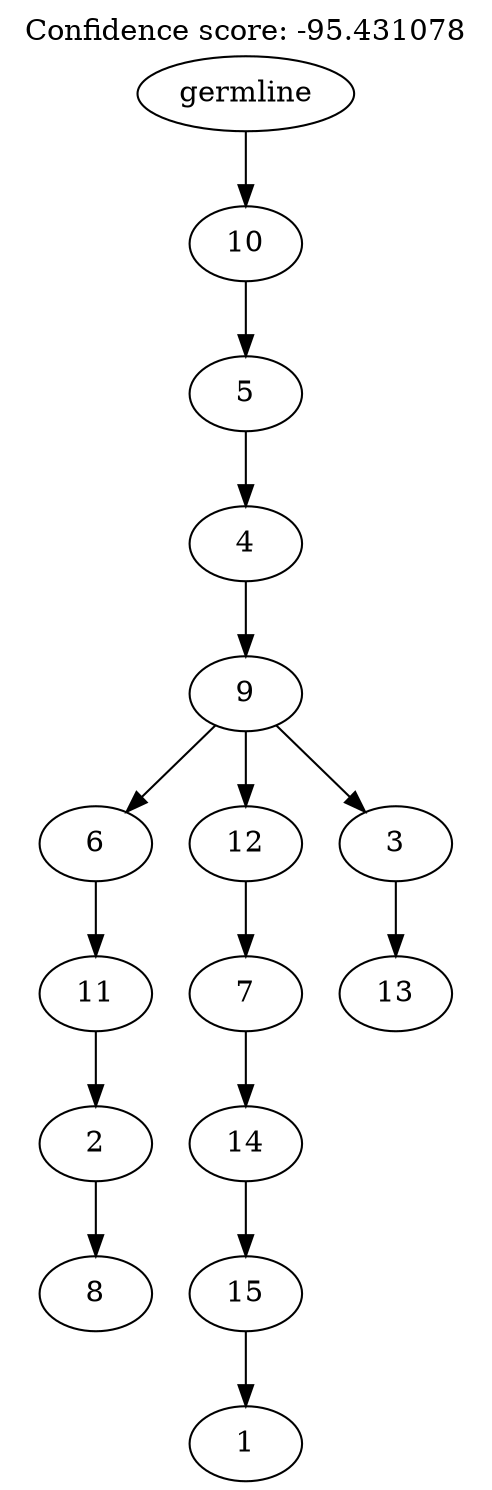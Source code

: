 digraph g {
	"14" -> "15";
	"15" [label="8"];
	"13" -> "14";
	"14" [label="2"];
	"12" -> "13";
	"13" [label="11"];
	"10" -> "11";
	"11" [label="1"];
	"9" -> "10";
	"10" [label="15"];
	"8" -> "9";
	"9" [label="14"];
	"7" -> "8";
	"8" [label="7"];
	"5" -> "6";
	"6" [label="13"];
	"4" -> "5";
	"5" [label="3"];
	"4" -> "7";
	"7" [label="12"];
	"4" -> "12";
	"12" [label="6"];
	"3" -> "4";
	"4" [label="9"];
	"2" -> "3";
	"3" [label="4"];
	"1" -> "2";
	"2" [label="5"];
	"0" -> "1";
	"1" [label="10"];
	"0" [label="germline"];
	labelloc="t";
	label="Confidence score: -95.431078";
}
